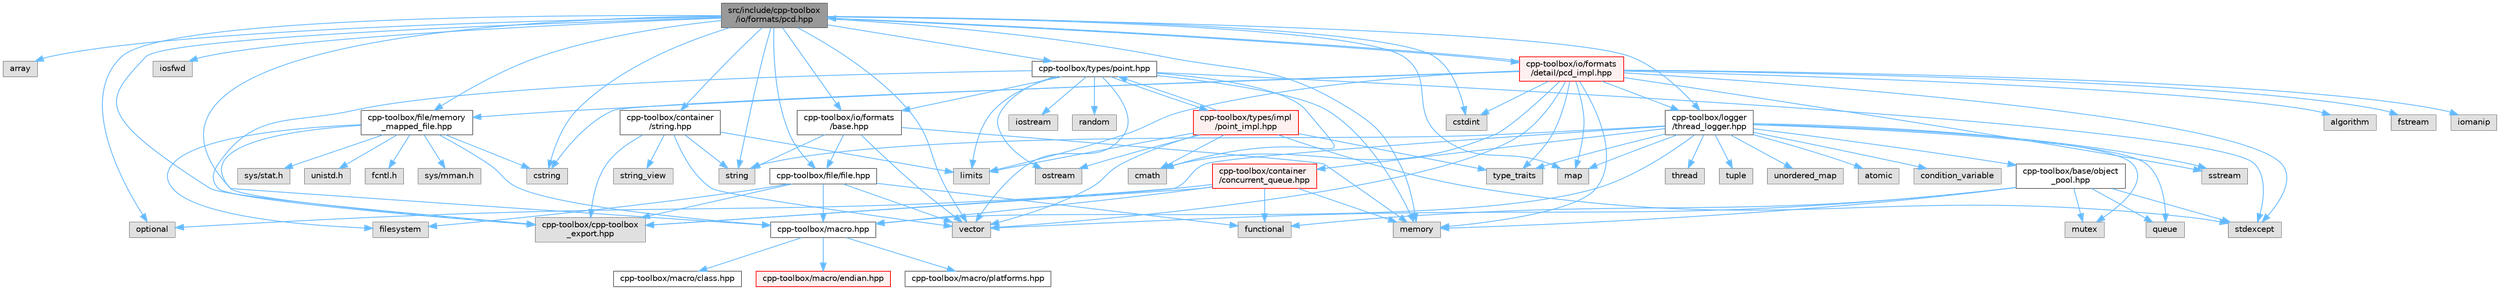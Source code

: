 digraph "src/include/cpp-toolbox/io/formats/pcd.hpp"
{
 // LATEX_PDF_SIZE
  bgcolor="transparent";
  edge [fontname=Helvetica,fontsize=10,labelfontname=Helvetica,labelfontsize=10];
  node [fontname=Helvetica,fontsize=10,shape=box,height=0.2,width=0.4];
  Node1 [id="Node000001",label="src/include/cpp-toolbox\l/io/formats/pcd.hpp",height=0.2,width=0.4,color="gray40", fillcolor="grey60", style="filled", fontcolor="black",tooltip=" "];
  Node1 -> Node2 [id="edge1_Node000001_Node000002",color="steelblue1",style="solid",tooltip=" "];
  Node2 [id="Node000002",label="array",height=0.2,width=0.4,color="grey60", fillcolor="#E0E0E0", style="filled",tooltip=" "];
  Node1 -> Node3 [id="edge2_Node000001_Node000003",color="steelblue1",style="solid",tooltip=" "];
  Node3 [id="Node000003",label="cstdint",height=0.2,width=0.4,color="grey60", fillcolor="#E0E0E0", style="filled",tooltip=" "];
  Node1 -> Node4 [id="edge3_Node000001_Node000004",color="steelblue1",style="solid",tooltip=" "];
  Node4 [id="Node000004",label="cstring",height=0.2,width=0.4,color="grey60", fillcolor="#E0E0E0", style="filled",tooltip=" "];
  Node1 -> Node5 [id="edge4_Node000001_Node000005",color="steelblue1",style="solid",tooltip=" "];
  Node5 [id="Node000005",label="iosfwd",height=0.2,width=0.4,color="grey60", fillcolor="#E0E0E0", style="filled",tooltip=" "];
  Node1 -> Node6 [id="edge5_Node000001_Node000006",color="steelblue1",style="solid",tooltip=" "];
  Node6 [id="Node000006",label="map",height=0.2,width=0.4,color="grey60", fillcolor="#E0E0E0", style="filled",tooltip=" "];
  Node1 -> Node7 [id="edge6_Node000001_Node000007",color="steelblue1",style="solid",tooltip=" "];
  Node7 [id="Node000007",label="memory",height=0.2,width=0.4,color="grey60", fillcolor="#E0E0E0", style="filled",tooltip=" "];
  Node1 -> Node8 [id="edge7_Node000001_Node000008",color="steelblue1",style="solid",tooltip=" "];
  Node8 [id="Node000008",label="optional",height=0.2,width=0.4,color="grey60", fillcolor="#E0E0E0", style="filled",tooltip=" "];
  Node1 -> Node9 [id="edge8_Node000001_Node000009",color="steelblue1",style="solid",tooltip=" "];
  Node9 [id="Node000009",label="string",height=0.2,width=0.4,color="grey60", fillcolor="#E0E0E0", style="filled",tooltip=" "];
  Node1 -> Node10 [id="edge9_Node000001_Node000010",color="steelblue1",style="solid",tooltip=" "];
  Node10 [id="Node000010",label="vector",height=0.2,width=0.4,color="grey60", fillcolor="#E0E0E0", style="filled",tooltip=" "];
  Node1 -> Node11 [id="edge10_Node000001_Node000011",color="steelblue1",style="solid",tooltip=" "];
  Node11 [id="Node000011",label="cpp-toolbox/container\l/string.hpp",height=0.2,width=0.4,color="grey40", fillcolor="white", style="filled",URL="$string_8hpp.html",tooltip=" "];
  Node11 -> Node12 [id="edge11_Node000011_Node000012",color="steelblue1",style="solid",tooltip=" "];
  Node12 [id="Node000012",label="limits",height=0.2,width=0.4,color="grey60", fillcolor="#E0E0E0", style="filled",tooltip=" "];
  Node11 -> Node9 [id="edge12_Node000011_Node000009",color="steelblue1",style="solid",tooltip=" "];
  Node11 -> Node13 [id="edge13_Node000011_Node000013",color="steelblue1",style="solid",tooltip=" "];
  Node13 [id="Node000013",label="string_view",height=0.2,width=0.4,color="grey60", fillcolor="#E0E0E0", style="filled",tooltip=" "];
  Node11 -> Node10 [id="edge14_Node000011_Node000010",color="steelblue1",style="solid",tooltip=" "];
  Node11 -> Node14 [id="edge15_Node000011_Node000014",color="steelblue1",style="solid",tooltip=" "];
  Node14 [id="Node000014",label="cpp-toolbox/cpp-toolbox\l_export.hpp",height=0.2,width=0.4,color="grey60", fillcolor="#E0E0E0", style="filled",tooltip=" "];
  Node1 -> Node14 [id="edge16_Node000001_Node000014",color="steelblue1",style="solid",tooltip=" "];
  Node1 -> Node15 [id="edge17_Node000001_Node000015",color="steelblue1",style="solid",tooltip=" "];
  Node15 [id="Node000015",label="cpp-toolbox/file/file.hpp",height=0.2,width=0.4,color="grey40", fillcolor="white", style="filled",URL="$file_8hpp.html",tooltip=" "];
  Node15 -> Node16 [id="edge18_Node000015_Node000016",color="steelblue1",style="solid",tooltip=" "];
  Node16 [id="Node000016",label="filesystem",height=0.2,width=0.4,color="grey60", fillcolor="#E0E0E0", style="filled",tooltip=" "];
  Node15 -> Node17 [id="edge19_Node000015_Node000017",color="steelblue1",style="solid",tooltip=" "];
  Node17 [id="Node000017",label="functional",height=0.2,width=0.4,color="grey60", fillcolor="#E0E0E0", style="filled",tooltip=" "];
  Node15 -> Node10 [id="edge20_Node000015_Node000010",color="steelblue1",style="solid",tooltip=" "];
  Node15 -> Node14 [id="edge21_Node000015_Node000014",color="steelblue1",style="solid",tooltip=" "];
  Node15 -> Node18 [id="edge22_Node000015_Node000018",color="steelblue1",style="solid",tooltip=" "];
  Node18 [id="Node000018",label="cpp-toolbox/macro.hpp",height=0.2,width=0.4,color="grey40", fillcolor="white", style="filled",URL="$macro_8hpp.html",tooltip="通用的编译器、平台、架构检测和实用宏定义 / Common macros for compiler, platform, architecture detection and utility macro..."];
  Node18 -> Node19 [id="edge23_Node000018_Node000019",color="steelblue1",style="solid",tooltip=" "];
  Node19 [id="Node000019",label="cpp-toolbox/macro/class.hpp",height=0.2,width=0.4,color="grey40", fillcolor="white", style="filled",URL="$class_8hpp.html",tooltip=" "];
  Node18 -> Node20 [id="edge24_Node000018_Node000020",color="steelblue1",style="solid",tooltip=" "];
  Node20 [id="Node000020",label="cpp-toolbox/macro/endian.hpp",height=0.2,width=0.4,color="red", fillcolor="#FFF0F0", style="filled",URL="$endian_8hpp.html",tooltip=" "];
  Node18 -> Node22 [id="edge25_Node000018_Node000022",color="steelblue1",style="solid",tooltip=" "];
  Node22 [id="Node000022",label="cpp-toolbox/macro/platforms.hpp",height=0.2,width=0.4,color="grey40", fillcolor="white", style="filled",URL="$platforms_8hpp.html",tooltip=" "];
  Node1 -> Node23 [id="edge26_Node000001_Node000023",color="steelblue1",style="solid",tooltip=" "];
  Node23 [id="Node000023",label="cpp-toolbox/file/memory\l_mapped_file.hpp",height=0.2,width=0.4,color="grey40", fillcolor="white", style="filled",URL="$memory__mapped__file_8hpp.html",tooltip=" "];
  Node23 -> Node4 [id="edge27_Node000023_Node000004",color="steelblue1",style="solid",tooltip=" "];
  Node23 -> Node16 [id="edge28_Node000023_Node000016",color="steelblue1",style="solid",tooltip=" "];
  Node23 -> Node18 [id="edge29_Node000023_Node000018",color="steelblue1",style="solid",tooltip=" "];
  Node23 -> Node14 [id="edge30_Node000023_Node000014",color="steelblue1",style="solid",tooltip=" "];
  Node23 -> Node24 [id="edge31_Node000023_Node000024",color="steelblue1",style="solid",tooltip=" "];
  Node24 [id="Node000024",label="fcntl.h",height=0.2,width=0.4,color="grey60", fillcolor="#E0E0E0", style="filled",tooltip=" "];
  Node23 -> Node25 [id="edge32_Node000023_Node000025",color="steelblue1",style="solid",tooltip=" "];
  Node25 [id="Node000025",label="sys/mman.h",height=0.2,width=0.4,color="grey60", fillcolor="#E0E0E0", style="filled",tooltip=" "];
  Node23 -> Node26 [id="edge33_Node000023_Node000026",color="steelblue1",style="solid",tooltip=" "];
  Node26 [id="Node000026",label="sys/stat.h",height=0.2,width=0.4,color="grey60", fillcolor="#E0E0E0", style="filled",tooltip=" "];
  Node23 -> Node27 [id="edge34_Node000023_Node000027",color="steelblue1",style="solid",tooltip=" "];
  Node27 [id="Node000027",label="unistd.h",height=0.2,width=0.4,color="grey60", fillcolor="#E0E0E0", style="filled",tooltip=" "];
  Node1 -> Node28 [id="edge35_Node000001_Node000028",color="steelblue1",style="solid",tooltip=" "];
  Node28 [id="Node000028",label="cpp-toolbox/io/formats\l/base.hpp",height=0.2,width=0.4,color="grey40", fillcolor="white", style="filled",URL="$io_2formats_2base_8hpp.html",tooltip=" "];
  Node28 -> Node7 [id="edge36_Node000028_Node000007",color="steelblue1",style="solid",tooltip=" "];
  Node28 -> Node9 [id="edge37_Node000028_Node000009",color="steelblue1",style="solid",tooltip=" "];
  Node28 -> Node10 [id="edge38_Node000028_Node000010",color="steelblue1",style="solid",tooltip=" "];
  Node28 -> Node15 [id="edge39_Node000028_Node000015",color="steelblue1",style="solid",tooltip=" "];
  Node1 -> Node29 [id="edge40_Node000001_Node000029",color="steelblue1",style="solid",tooltip=" "];
  Node29 [id="Node000029",label="cpp-toolbox/logger\l/thread_logger.hpp",height=0.2,width=0.4,color="grey40", fillcolor="white", style="filled",URL="$thread__logger_8hpp.html",tooltip=" "];
  Node29 -> Node30 [id="edge41_Node000029_Node000030",color="steelblue1",style="solid",tooltip=" "];
  Node30 [id="Node000030",label="atomic",height=0.2,width=0.4,color="grey60", fillcolor="#E0E0E0", style="filled",tooltip=" "];
  Node29 -> Node31 [id="edge42_Node000029_Node000031",color="steelblue1",style="solid",tooltip=" "];
  Node31 [id="Node000031",label="condition_variable",height=0.2,width=0.4,color="grey60", fillcolor="#E0E0E0", style="filled",tooltip=" "];
  Node29 -> Node6 [id="edge43_Node000029_Node000006",color="steelblue1",style="solid",tooltip=" "];
  Node29 -> Node32 [id="edge44_Node000029_Node000032",color="steelblue1",style="solid",tooltip=" "];
  Node32 [id="Node000032",label="mutex",height=0.2,width=0.4,color="grey60", fillcolor="#E0E0E0", style="filled",tooltip=" "];
  Node29 -> Node33 [id="edge45_Node000029_Node000033",color="steelblue1",style="solid",tooltip=" "];
  Node33 [id="Node000033",label="queue",height=0.2,width=0.4,color="grey60", fillcolor="#E0E0E0", style="filled",tooltip=" "];
  Node29 -> Node34 [id="edge46_Node000029_Node000034",color="steelblue1",style="solid",tooltip=" "];
  Node34 [id="Node000034",label="sstream",height=0.2,width=0.4,color="grey60", fillcolor="#E0E0E0", style="filled",tooltip=" "];
  Node29 -> Node9 [id="edge47_Node000029_Node000009",color="steelblue1",style="solid",tooltip=" "];
  Node29 -> Node35 [id="edge48_Node000029_Node000035",color="steelblue1",style="solid",tooltip=" "];
  Node35 [id="Node000035",label="thread",height=0.2,width=0.4,color="grey60", fillcolor="#E0E0E0", style="filled",tooltip=" "];
  Node29 -> Node36 [id="edge49_Node000029_Node000036",color="steelblue1",style="solid",tooltip=" "];
  Node36 [id="Node000036",label="tuple",height=0.2,width=0.4,color="grey60", fillcolor="#E0E0E0", style="filled",tooltip=" "];
  Node29 -> Node37 [id="edge50_Node000029_Node000037",color="steelblue1",style="solid",tooltip=" "];
  Node37 [id="Node000037",label="type_traits",height=0.2,width=0.4,color="grey60", fillcolor="#E0E0E0", style="filled",tooltip=" "];
  Node29 -> Node38 [id="edge51_Node000029_Node000038",color="steelblue1",style="solid",tooltip=" "];
  Node38 [id="Node000038",label="unordered_map",height=0.2,width=0.4,color="grey60", fillcolor="#E0E0E0", style="filled",tooltip=" "];
  Node29 -> Node14 [id="edge52_Node000029_Node000014",color="steelblue1",style="solid",tooltip=" "];
  Node29 -> Node18 [id="edge53_Node000029_Node000018",color="steelblue1",style="solid",tooltip=" "];
  Node29 -> Node39 [id="edge54_Node000029_Node000039",color="steelblue1",style="solid",tooltip=" "];
  Node39 [id="Node000039",label="cpp-toolbox/container\l/concurrent_queue.hpp",height=0.2,width=0.4,color="red", fillcolor="#FFF0F0", style="filled",URL="$concurrent__queue_8hpp.html",tooltip=" "];
  Node39 -> Node17 [id="edge55_Node000039_Node000017",color="steelblue1",style="solid",tooltip=" "];
  Node39 -> Node7 [id="edge56_Node000039_Node000007",color="steelblue1",style="solid",tooltip=" "];
  Node39 -> Node8 [id="edge57_Node000039_Node000008",color="steelblue1",style="solid",tooltip=" "];
  Node39 -> Node14 [id="edge58_Node000039_Node000014",color="steelblue1",style="solid",tooltip=" "];
  Node39 -> Node18 [id="edge59_Node000039_Node000018",color="steelblue1",style="solid",tooltip=" "];
  Node29 -> Node43 [id="edge60_Node000029_Node000043",color="steelblue1",style="solid",tooltip=" "];
  Node43 [id="Node000043",label="cpp-toolbox/base/object\l_pool.hpp",height=0.2,width=0.4,color="grey40", fillcolor="white", style="filled",URL="$object__pool_8hpp.html",tooltip=" "];
  Node43 -> Node17 [id="edge61_Node000043_Node000017",color="steelblue1",style="solid",tooltip=" "];
  Node43 -> Node7 [id="edge62_Node000043_Node000007",color="steelblue1",style="solid",tooltip=" "];
  Node43 -> Node32 [id="edge63_Node000043_Node000032",color="steelblue1",style="solid",tooltip=" "];
  Node43 -> Node33 [id="edge64_Node000043_Node000033",color="steelblue1",style="solid",tooltip=" "];
  Node43 -> Node44 [id="edge65_Node000043_Node000044",color="steelblue1",style="solid",tooltip=" "];
  Node44 [id="Node000044",label="stdexcept",height=0.2,width=0.4,color="grey60", fillcolor="#E0E0E0", style="filled",tooltip=" "];
  Node43 -> Node10 [id="edge66_Node000043_Node000010",color="steelblue1",style="solid",tooltip=" "];
  Node1 -> Node18 [id="edge67_Node000001_Node000018",color="steelblue1",style="solid",tooltip=" "];
  Node1 -> Node45 [id="edge68_Node000001_Node000045",color="steelblue1",style="solid",tooltip=" "];
  Node45 [id="Node000045",label="cpp-toolbox/types/point.hpp",height=0.2,width=0.4,color="grey40", fillcolor="white", style="filled",URL="$point_8hpp.html",tooltip=" "];
  Node45 -> Node46 [id="edge69_Node000045_Node000046",color="steelblue1",style="solid",tooltip=" "];
  Node46 [id="Node000046",label="cmath",height=0.2,width=0.4,color="grey60", fillcolor="#E0E0E0", style="filled",tooltip=" "];
  Node45 -> Node47 [id="edge70_Node000045_Node000047",color="steelblue1",style="solid",tooltip=" "];
  Node47 [id="Node000047",label="iostream",height=0.2,width=0.4,color="grey60", fillcolor="#E0E0E0", style="filled",tooltip=" "];
  Node45 -> Node12 [id="edge71_Node000045_Node000012",color="steelblue1",style="solid",tooltip=" "];
  Node45 -> Node7 [id="edge72_Node000045_Node000007",color="steelblue1",style="solid",tooltip=" "];
  Node45 -> Node48 [id="edge73_Node000045_Node000048",color="steelblue1",style="solid",tooltip=" "];
  Node48 [id="Node000048",label="ostream",height=0.2,width=0.4,color="grey60", fillcolor="#E0E0E0", style="filled",tooltip=" "];
  Node45 -> Node49 [id="edge74_Node000045_Node000049",color="steelblue1",style="solid",tooltip=" "];
  Node49 [id="Node000049",label="random",height=0.2,width=0.4,color="grey60", fillcolor="#E0E0E0", style="filled",tooltip=" "];
  Node45 -> Node44 [id="edge75_Node000045_Node000044",color="steelblue1",style="solid",tooltip=" "];
  Node45 -> Node10 [id="edge76_Node000045_Node000010",color="steelblue1",style="solid",tooltip=" "];
  Node45 -> Node14 [id="edge77_Node000045_Node000014",color="steelblue1",style="solid",tooltip=" "];
  Node45 -> Node28 [id="edge78_Node000045_Node000028",color="steelblue1",style="solid",tooltip=" "];
  Node45 -> Node50 [id="edge79_Node000045_Node000050",color="steelblue1",style="solid",tooltip=" "];
  Node50 [id="Node000050",label="cpp-toolbox/types/impl\l/point_impl.hpp",height=0.2,width=0.4,color="red", fillcolor="#FFF0F0", style="filled",URL="$point__impl_8hpp.html",tooltip=" "];
  Node50 -> Node46 [id="edge80_Node000050_Node000046",color="steelblue1",style="solid",tooltip=" "];
  Node50 -> Node12 [id="edge81_Node000050_Node000012",color="steelblue1",style="solid",tooltip=" "];
  Node50 -> Node48 [id="edge82_Node000050_Node000048",color="steelblue1",style="solid",tooltip=" "];
  Node50 -> Node44 [id="edge83_Node000050_Node000044",color="steelblue1",style="solid",tooltip=" "];
  Node50 -> Node37 [id="edge84_Node000050_Node000037",color="steelblue1",style="solid",tooltip=" "];
  Node50 -> Node10 [id="edge85_Node000050_Node000010",color="steelblue1",style="solid",tooltip=" "];
  Node50 -> Node45 [id="edge86_Node000050_Node000045",color="steelblue1",style="solid",tooltip=" "];
  Node1 -> Node52 [id="edge87_Node000001_Node000052",color="steelblue1",style="solid",tooltip=" "];
  Node52 [id="Node000052",label="cpp-toolbox/io/formats\l/detail/pcd_impl.hpp",height=0.2,width=0.4,color="red", fillcolor="#FFF0F0", style="filled",URL="$pcd__impl_8hpp.html",tooltip="此文件包含 pcd_format_t 的模板实现/This file contains the template implementations for pcd_format_t"];
  Node52 -> Node1 [id="edge88_Node000052_Node000001",color="steelblue1",style="solid",tooltip=" "];
  Node52 -> Node53 [id="edge89_Node000052_Node000053",color="steelblue1",style="solid",tooltip=" "];
  Node53 [id="Node000053",label="algorithm",height=0.2,width=0.4,color="grey60", fillcolor="#E0E0E0", style="filled",tooltip=" "];
  Node52 -> Node46 [id="edge90_Node000052_Node000046",color="steelblue1",style="solid",tooltip=" "];
  Node52 -> Node3 [id="edge91_Node000052_Node000003",color="steelblue1",style="solid",tooltip=" "];
  Node52 -> Node4 [id="edge92_Node000052_Node000004",color="steelblue1",style="solid",tooltip=" "];
  Node52 -> Node54 [id="edge93_Node000052_Node000054",color="steelblue1",style="solid",tooltip=" "];
  Node54 [id="Node000054",label="fstream",height=0.2,width=0.4,color="grey60", fillcolor="#E0E0E0", style="filled",tooltip=" "];
  Node52 -> Node55 [id="edge94_Node000052_Node000055",color="steelblue1",style="solid",tooltip=" "];
  Node55 [id="Node000055",label="iomanip",height=0.2,width=0.4,color="grey60", fillcolor="#E0E0E0", style="filled",tooltip=" "];
  Node52 -> Node12 [id="edge95_Node000052_Node000012",color="steelblue1",style="solid",tooltip=" "];
  Node52 -> Node6 [id="edge96_Node000052_Node000006",color="steelblue1",style="solid",tooltip=" "];
  Node52 -> Node7 [id="edge97_Node000052_Node000007",color="steelblue1",style="solid",tooltip=" "];
  Node52 -> Node34 [id="edge98_Node000052_Node000034",color="steelblue1",style="solid",tooltip=" "];
  Node52 -> Node44 [id="edge99_Node000052_Node000044",color="steelblue1",style="solid",tooltip=" "];
  Node52 -> Node37 [id="edge100_Node000052_Node000037",color="steelblue1",style="solid",tooltip=" "];
  Node52 -> Node10 [id="edge101_Node000052_Node000010",color="steelblue1",style="solid",tooltip=" "];
  Node52 -> Node23 [id="edge102_Node000052_Node000023",color="steelblue1",style="solid",tooltip=" "];
  Node52 -> Node29 [id="edge103_Node000052_Node000029",color="steelblue1",style="solid",tooltip=" "];
}
